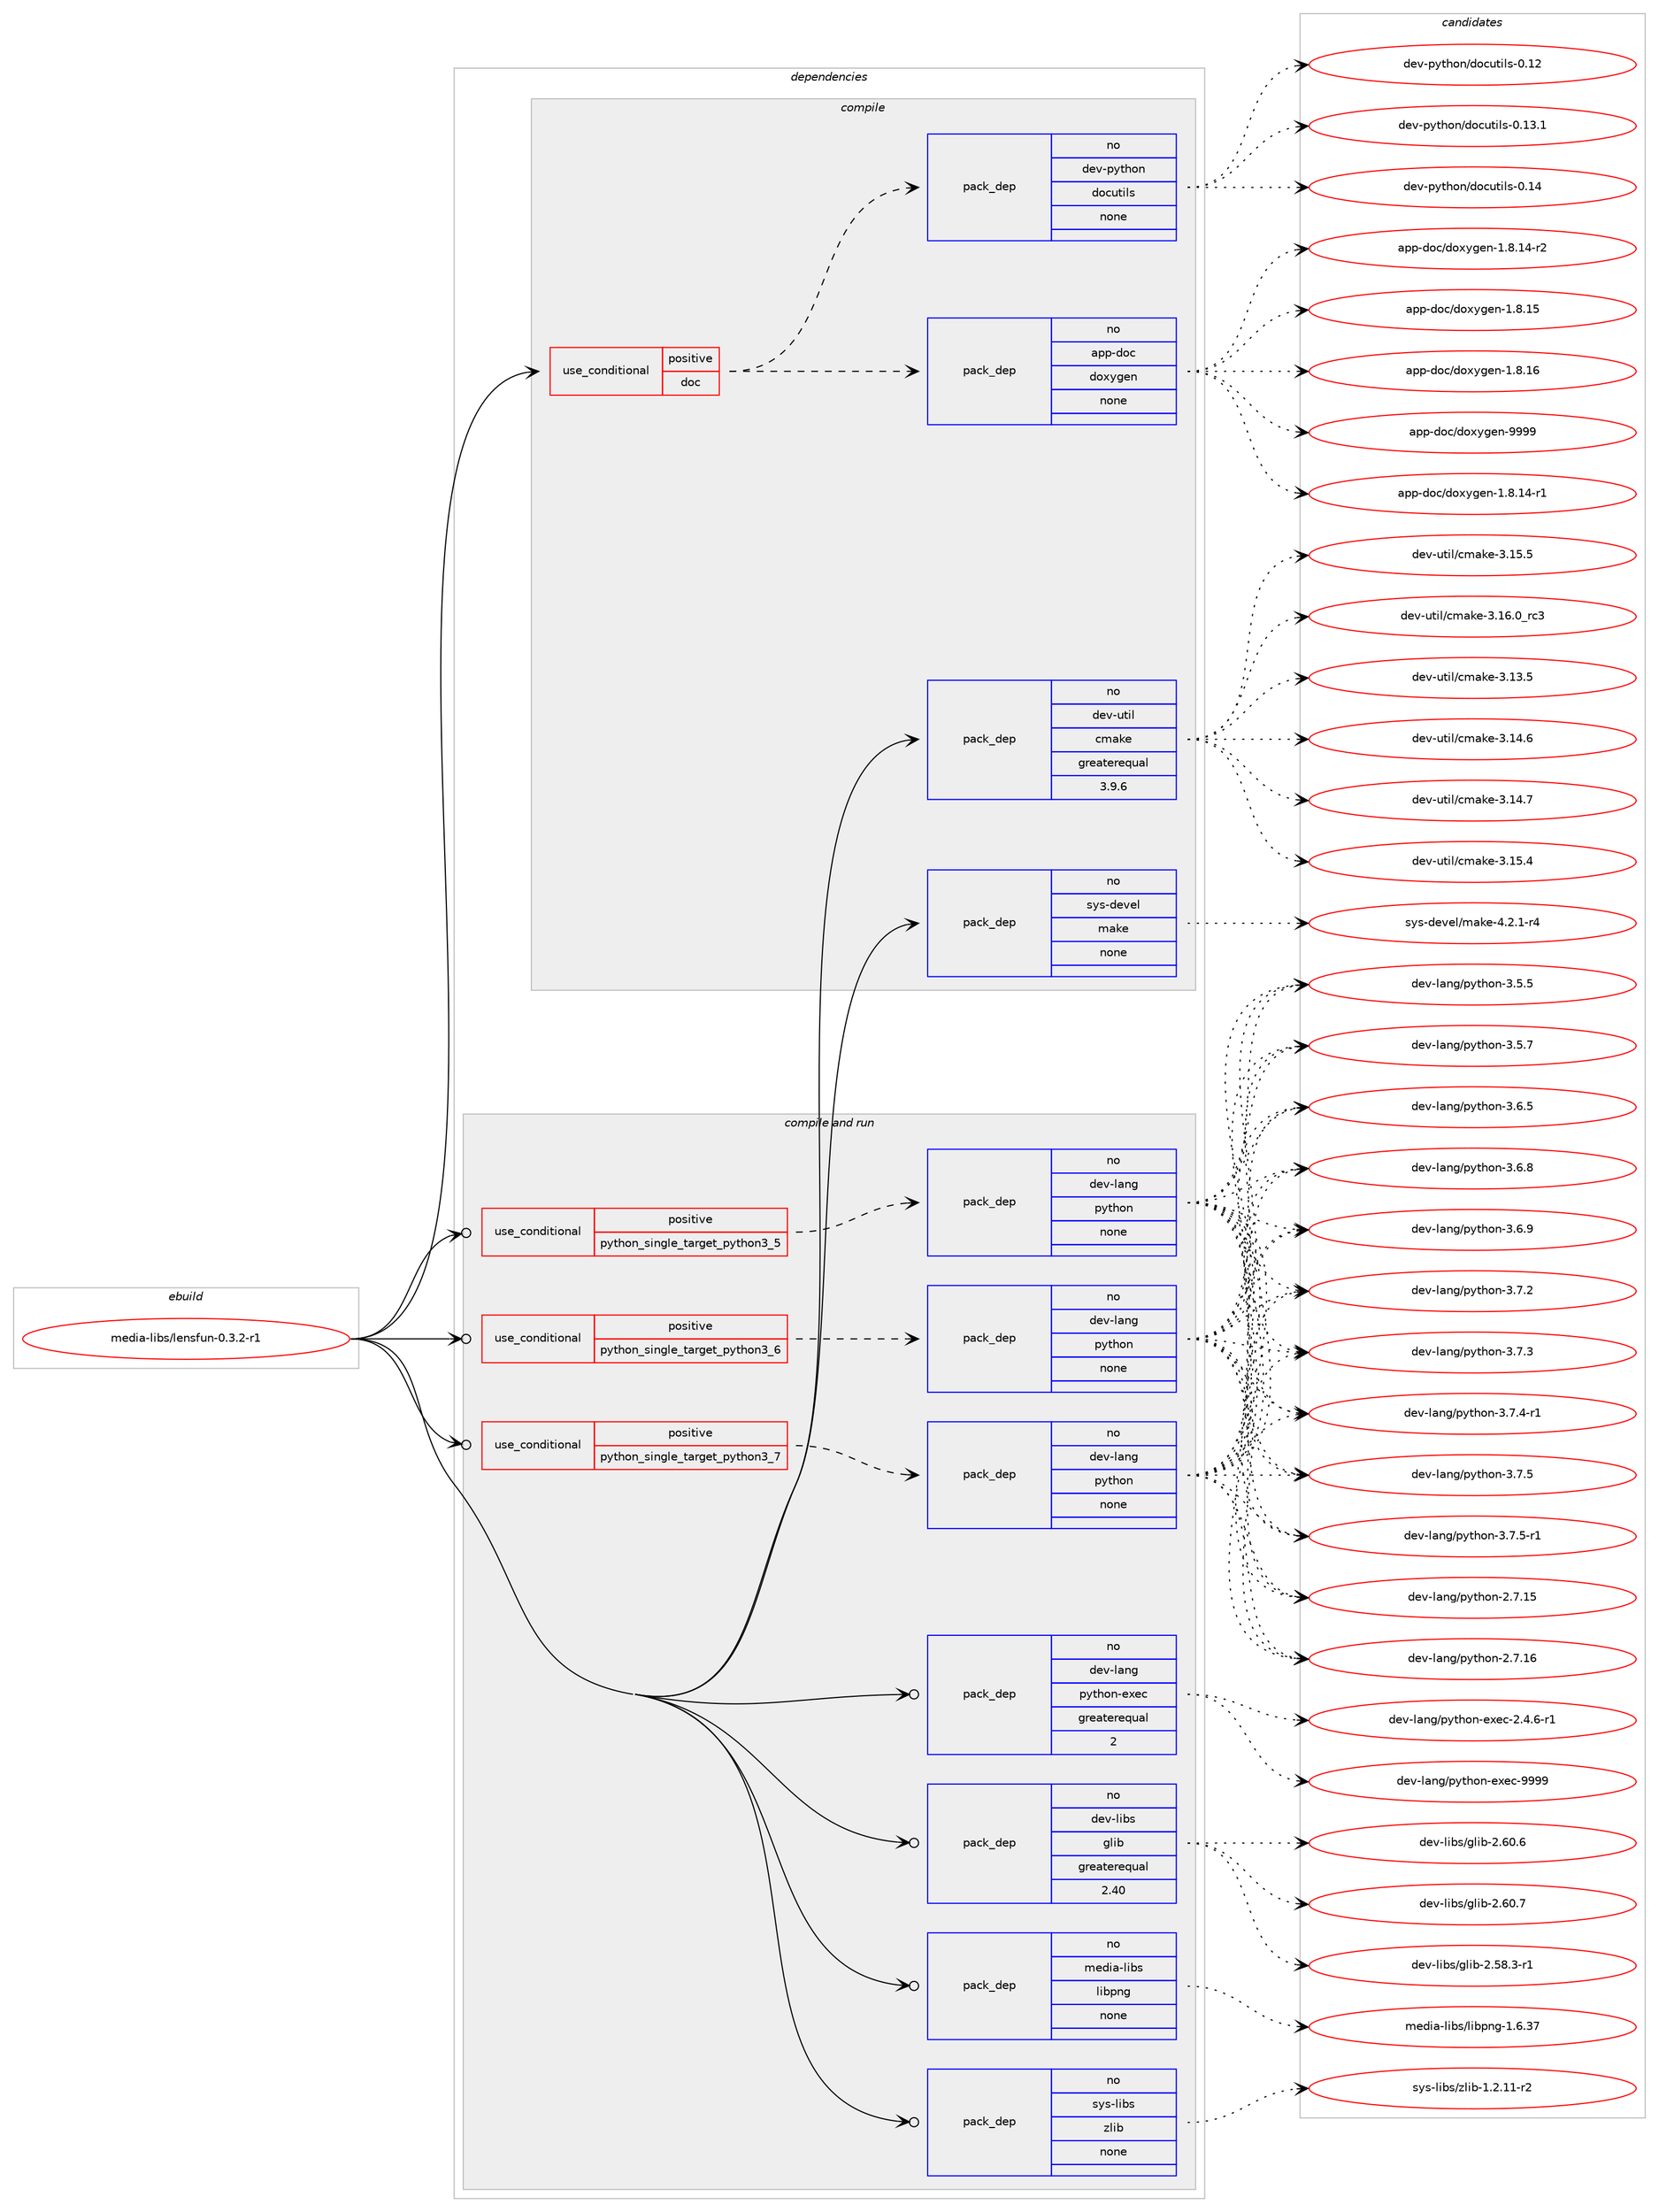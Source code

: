 digraph prolog {

# *************
# Graph options
# *************

newrank=true;
concentrate=true;
compound=true;
graph [rankdir=LR,fontname=Helvetica,fontsize=10,ranksep=1.5];#, ranksep=2.5, nodesep=0.2];
edge  [arrowhead=vee];
node  [fontname=Helvetica,fontsize=10];

# **********
# The ebuild
# **********

subgraph cluster_leftcol {
color=gray;
rank=same;
label=<<i>ebuild</i>>;
id [label="media-libs/lensfun-0.3.2-r1", color=red, width=4, href="../media-libs/lensfun-0.3.2-r1.svg"];
}

# ****************
# The dependencies
# ****************

subgraph cluster_midcol {
color=gray;
label=<<i>dependencies</i>>;
subgraph cluster_compile {
fillcolor="#eeeeee";
style=filled;
label=<<i>compile</i>>;
subgraph cond191325 {
dependency786691 [label=<<TABLE BORDER="0" CELLBORDER="1" CELLSPACING="0" CELLPADDING="4"><TR><TD ROWSPAN="3" CELLPADDING="10">use_conditional</TD></TR><TR><TD>positive</TD></TR><TR><TD>doc</TD></TR></TABLE>>, shape=none, color=red];
subgraph pack581701 {
dependency786692 [label=<<TABLE BORDER="0" CELLBORDER="1" CELLSPACING="0" CELLPADDING="4" WIDTH="220"><TR><TD ROWSPAN="6" CELLPADDING="30">pack_dep</TD></TR><TR><TD WIDTH="110">no</TD></TR><TR><TD>app-doc</TD></TR><TR><TD>doxygen</TD></TR><TR><TD>none</TD></TR><TR><TD></TD></TR></TABLE>>, shape=none, color=blue];
}
dependency786691:e -> dependency786692:w [weight=20,style="dashed",arrowhead="vee"];
subgraph pack581702 {
dependency786693 [label=<<TABLE BORDER="0" CELLBORDER="1" CELLSPACING="0" CELLPADDING="4" WIDTH="220"><TR><TD ROWSPAN="6" CELLPADDING="30">pack_dep</TD></TR><TR><TD WIDTH="110">no</TD></TR><TR><TD>dev-python</TD></TR><TR><TD>docutils</TD></TR><TR><TD>none</TD></TR><TR><TD></TD></TR></TABLE>>, shape=none, color=blue];
}
dependency786691:e -> dependency786693:w [weight=20,style="dashed",arrowhead="vee"];
}
id:e -> dependency786691:w [weight=20,style="solid",arrowhead="vee"];
subgraph pack581703 {
dependency786694 [label=<<TABLE BORDER="0" CELLBORDER="1" CELLSPACING="0" CELLPADDING="4" WIDTH="220"><TR><TD ROWSPAN="6" CELLPADDING="30">pack_dep</TD></TR><TR><TD WIDTH="110">no</TD></TR><TR><TD>dev-util</TD></TR><TR><TD>cmake</TD></TR><TR><TD>greaterequal</TD></TR><TR><TD>3.9.6</TD></TR></TABLE>>, shape=none, color=blue];
}
id:e -> dependency786694:w [weight=20,style="solid",arrowhead="vee"];
subgraph pack581704 {
dependency786695 [label=<<TABLE BORDER="0" CELLBORDER="1" CELLSPACING="0" CELLPADDING="4" WIDTH="220"><TR><TD ROWSPAN="6" CELLPADDING="30">pack_dep</TD></TR><TR><TD WIDTH="110">no</TD></TR><TR><TD>sys-devel</TD></TR><TR><TD>make</TD></TR><TR><TD>none</TD></TR><TR><TD></TD></TR></TABLE>>, shape=none, color=blue];
}
id:e -> dependency786695:w [weight=20,style="solid",arrowhead="vee"];
}
subgraph cluster_compileandrun {
fillcolor="#eeeeee";
style=filled;
label=<<i>compile and run</i>>;
subgraph cond191326 {
dependency786696 [label=<<TABLE BORDER="0" CELLBORDER="1" CELLSPACING="0" CELLPADDING="4"><TR><TD ROWSPAN="3" CELLPADDING="10">use_conditional</TD></TR><TR><TD>positive</TD></TR><TR><TD>python_single_target_python3_5</TD></TR></TABLE>>, shape=none, color=red];
subgraph pack581705 {
dependency786697 [label=<<TABLE BORDER="0" CELLBORDER="1" CELLSPACING="0" CELLPADDING="4" WIDTH="220"><TR><TD ROWSPAN="6" CELLPADDING="30">pack_dep</TD></TR><TR><TD WIDTH="110">no</TD></TR><TR><TD>dev-lang</TD></TR><TR><TD>python</TD></TR><TR><TD>none</TD></TR><TR><TD></TD></TR></TABLE>>, shape=none, color=blue];
}
dependency786696:e -> dependency786697:w [weight=20,style="dashed",arrowhead="vee"];
}
id:e -> dependency786696:w [weight=20,style="solid",arrowhead="odotvee"];
subgraph cond191327 {
dependency786698 [label=<<TABLE BORDER="0" CELLBORDER="1" CELLSPACING="0" CELLPADDING="4"><TR><TD ROWSPAN="3" CELLPADDING="10">use_conditional</TD></TR><TR><TD>positive</TD></TR><TR><TD>python_single_target_python3_6</TD></TR></TABLE>>, shape=none, color=red];
subgraph pack581706 {
dependency786699 [label=<<TABLE BORDER="0" CELLBORDER="1" CELLSPACING="0" CELLPADDING="4" WIDTH="220"><TR><TD ROWSPAN="6" CELLPADDING="30">pack_dep</TD></TR><TR><TD WIDTH="110">no</TD></TR><TR><TD>dev-lang</TD></TR><TR><TD>python</TD></TR><TR><TD>none</TD></TR><TR><TD></TD></TR></TABLE>>, shape=none, color=blue];
}
dependency786698:e -> dependency786699:w [weight=20,style="dashed",arrowhead="vee"];
}
id:e -> dependency786698:w [weight=20,style="solid",arrowhead="odotvee"];
subgraph cond191328 {
dependency786700 [label=<<TABLE BORDER="0" CELLBORDER="1" CELLSPACING="0" CELLPADDING="4"><TR><TD ROWSPAN="3" CELLPADDING="10">use_conditional</TD></TR><TR><TD>positive</TD></TR><TR><TD>python_single_target_python3_7</TD></TR></TABLE>>, shape=none, color=red];
subgraph pack581707 {
dependency786701 [label=<<TABLE BORDER="0" CELLBORDER="1" CELLSPACING="0" CELLPADDING="4" WIDTH="220"><TR><TD ROWSPAN="6" CELLPADDING="30">pack_dep</TD></TR><TR><TD WIDTH="110">no</TD></TR><TR><TD>dev-lang</TD></TR><TR><TD>python</TD></TR><TR><TD>none</TD></TR><TR><TD></TD></TR></TABLE>>, shape=none, color=blue];
}
dependency786700:e -> dependency786701:w [weight=20,style="dashed",arrowhead="vee"];
}
id:e -> dependency786700:w [weight=20,style="solid",arrowhead="odotvee"];
subgraph pack581708 {
dependency786702 [label=<<TABLE BORDER="0" CELLBORDER="1" CELLSPACING="0" CELLPADDING="4" WIDTH="220"><TR><TD ROWSPAN="6" CELLPADDING="30">pack_dep</TD></TR><TR><TD WIDTH="110">no</TD></TR><TR><TD>dev-lang</TD></TR><TR><TD>python-exec</TD></TR><TR><TD>greaterequal</TD></TR><TR><TD>2</TD></TR></TABLE>>, shape=none, color=blue];
}
id:e -> dependency786702:w [weight=20,style="solid",arrowhead="odotvee"];
subgraph pack581709 {
dependency786703 [label=<<TABLE BORDER="0" CELLBORDER="1" CELLSPACING="0" CELLPADDING="4" WIDTH="220"><TR><TD ROWSPAN="6" CELLPADDING="30">pack_dep</TD></TR><TR><TD WIDTH="110">no</TD></TR><TR><TD>dev-libs</TD></TR><TR><TD>glib</TD></TR><TR><TD>greaterequal</TD></TR><TR><TD>2.40</TD></TR></TABLE>>, shape=none, color=blue];
}
id:e -> dependency786703:w [weight=20,style="solid",arrowhead="odotvee"];
subgraph pack581710 {
dependency786704 [label=<<TABLE BORDER="0" CELLBORDER="1" CELLSPACING="0" CELLPADDING="4" WIDTH="220"><TR><TD ROWSPAN="6" CELLPADDING="30">pack_dep</TD></TR><TR><TD WIDTH="110">no</TD></TR><TR><TD>media-libs</TD></TR><TR><TD>libpng</TD></TR><TR><TD>none</TD></TR><TR><TD></TD></TR></TABLE>>, shape=none, color=blue];
}
id:e -> dependency786704:w [weight=20,style="solid",arrowhead="odotvee"];
subgraph pack581711 {
dependency786705 [label=<<TABLE BORDER="0" CELLBORDER="1" CELLSPACING="0" CELLPADDING="4" WIDTH="220"><TR><TD ROWSPAN="6" CELLPADDING="30">pack_dep</TD></TR><TR><TD WIDTH="110">no</TD></TR><TR><TD>sys-libs</TD></TR><TR><TD>zlib</TD></TR><TR><TD>none</TD></TR><TR><TD></TD></TR></TABLE>>, shape=none, color=blue];
}
id:e -> dependency786705:w [weight=20,style="solid",arrowhead="odotvee"];
}
subgraph cluster_run {
fillcolor="#eeeeee";
style=filled;
label=<<i>run</i>>;
}
}

# **************
# The candidates
# **************

subgraph cluster_choices {
rank=same;
color=gray;
label=<<i>candidates</i>>;

subgraph choice581701 {
color=black;
nodesep=1;
choice97112112451001119947100111120121103101110454946564649524511449 [label="app-doc/doxygen-1.8.14-r1", color=red, width=4,href="../app-doc/doxygen-1.8.14-r1.svg"];
choice97112112451001119947100111120121103101110454946564649524511450 [label="app-doc/doxygen-1.8.14-r2", color=red, width=4,href="../app-doc/doxygen-1.8.14-r2.svg"];
choice9711211245100111994710011112012110310111045494656464953 [label="app-doc/doxygen-1.8.15", color=red, width=4,href="../app-doc/doxygen-1.8.15.svg"];
choice9711211245100111994710011112012110310111045494656464954 [label="app-doc/doxygen-1.8.16", color=red, width=4,href="../app-doc/doxygen-1.8.16.svg"];
choice971121124510011199471001111201211031011104557575757 [label="app-doc/doxygen-9999", color=red, width=4,href="../app-doc/doxygen-9999.svg"];
dependency786692:e -> choice97112112451001119947100111120121103101110454946564649524511449:w [style=dotted,weight="100"];
dependency786692:e -> choice97112112451001119947100111120121103101110454946564649524511450:w [style=dotted,weight="100"];
dependency786692:e -> choice9711211245100111994710011112012110310111045494656464953:w [style=dotted,weight="100"];
dependency786692:e -> choice9711211245100111994710011112012110310111045494656464954:w [style=dotted,weight="100"];
dependency786692:e -> choice971121124510011199471001111201211031011104557575757:w [style=dotted,weight="100"];
}
subgraph choice581702 {
color=black;
nodesep=1;
choice1001011184511212111610411111047100111991171161051081154548464950 [label="dev-python/docutils-0.12", color=red, width=4,href="../dev-python/docutils-0.12.svg"];
choice10010111845112121116104111110471001119911711610510811545484649514649 [label="dev-python/docutils-0.13.1", color=red, width=4,href="../dev-python/docutils-0.13.1.svg"];
choice1001011184511212111610411111047100111991171161051081154548464952 [label="dev-python/docutils-0.14", color=red, width=4,href="../dev-python/docutils-0.14.svg"];
dependency786693:e -> choice1001011184511212111610411111047100111991171161051081154548464950:w [style=dotted,weight="100"];
dependency786693:e -> choice10010111845112121116104111110471001119911711610510811545484649514649:w [style=dotted,weight="100"];
dependency786693:e -> choice1001011184511212111610411111047100111991171161051081154548464952:w [style=dotted,weight="100"];
}
subgraph choice581703 {
color=black;
nodesep=1;
choice1001011184511711610510847991099710710145514649514653 [label="dev-util/cmake-3.13.5", color=red, width=4,href="../dev-util/cmake-3.13.5.svg"];
choice1001011184511711610510847991099710710145514649524654 [label="dev-util/cmake-3.14.6", color=red, width=4,href="../dev-util/cmake-3.14.6.svg"];
choice1001011184511711610510847991099710710145514649524655 [label="dev-util/cmake-3.14.7", color=red, width=4,href="../dev-util/cmake-3.14.7.svg"];
choice1001011184511711610510847991099710710145514649534652 [label="dev-util/cmake-3.15.4", color=red, width=4,href="../dev-util/cmake-3.15.4.svg"];
choice1001011184511711610510847991099710710145514649534653 [label="dev-util/cmake-3.15.5", color=red, width=4,href="../dev-util/cmake-3.15.5.svg"];
choice1001011184511711610510847991099710710145514649544648951149951 [label="dev-util/cmake-3.16.0_rc3", color=red, width=4,href="../dev-util/cmake-3.16.0_rc3.svg"];
dependency786694:e -> choice1001011184511711610510847991099710710145514649514653:w [style=dotted,weight="100"];
dependency786694:e -> choice1001011184511711610510847991099710710145514649524654:w [style=dotted,weight="100"];
dependency786694:e -> choice1001011184511711610510847991099710710145514649524655:w [style=dotted,weight="100"];
dependency786694:e -> choice1001011184511711610510847991099710710145514649534652:w [style=dotted,weight="100"];
dependency786694:e -> choice1001011184511711610510847991099710710145514649534653:w [style=dotted,weight="100"];
dependency786694:e -> choice1001011184511711610510847991099710710145514649544648951149951:w [style=dotted,weight="100"];
}
subgraph choice581704 {
color=black;
nodesep=1;
choice1151211154510010111810110847109971071014552465046494511452 [label="sys-devel/make-4.2.1-r4", color=red, width=4,href="../sys-devel/make-4.2.1-r4.svg"];
dependency786695:e -> choice1151211154510010111810110847109971071014552465046494511452:w [style=dotted,weight="100"];
}
subgraph choice581705 {
color=black;
nodesep=1;
choice10010111845108971101034711212111610411111045504655464953 [label="dev-lang/python-2.7.15", color=red, width=4,href="../dev-lang/python-2.7.15.svg"];
choice10010111845108971101034711212111610411111045504655464954 [label="dev-lang/python-2.7.16", color=red, width=4,href="../dev-lang/python-2.7.16.svg"];
choice100101118451089711010347112121116104111110455146534653 [label="dev-lang/python-3.5.5", color=red, width=4,href="../dev-lang/python-3.5.5.svg"];
choice100101118451089711010347112121116104111110455146534655 [label="dev-lang/python-3.5.7", color=red, width=4,href="../dev-lang/python-3.5.7.svg"];
choice100101118451089711010347112121116104111110455146544653 [label="dev-lang/python-3.6.5", color=red, width=4,href="../dev-lang/python-3.6.5.svg"];
choice100101118451089711010347112121116104111110455146544656 [label="dev-lang/python-3.6.8", color=red, width=4,href="../dev-lang/python-3.6.8.svg"];
choice100101118451089711010347112121116104111110455146544657 [label="dev-lang/python-3.6.9", color=red, width=4,href="../dev-lang/python-3.6.9.svg"];
choice100101118451089711010347112121116104111110455146554650 [label="dev-lang/python-3.7.2", color=red, width=4,href="../dev-lang/python-3.7.2.svg"];
choice100101118451089711010347112121116104111110455146554651 [label="dev-lang/python-3.7.3", color=red, width=4,href="../dev-lang/python-3.7.3.svg"];
choice1001011184510897110103471121211161041111104551465546524511449 [label="dev-lang/python-3.7.4-r1", color=red, width=4,href="../dev-lang/python-3.7.4-r1.svg"];
choice100101118451089711010347112121116104111110455146554653 [label="dev-lang/python-3.7.5", color=red, width=4,href="../dev-lang/python-3.7.5.svg"];
choice1001011184510897110103471121211161041111104551465546534511449 [label="dev-lang/python-3.7.5-r1", color=red, width=4,href="../dev-lang/python-3.7.5-r1.svg"];
dependency786697:e -> choice10010111845108971101034711212111610411111045504655464953:w [style=dotted,weight="100"];
dependency786697:e -> choice10010111845108971101034711212111610411111045504655464954:w [style=dotted,weight="100"];
dependency786697:e -> choice100101118451089711010347112121116104111110455146534653:w [style=dotted,weight="100"];
dependency786697:e -> choice100101118451089711010347112121116104111110455146534655:w [style=dotted,weight="100"];
dependency786697:e -> choice100101118451089711010347112121116104111110455146544653:w [style=dotted,weight="100"];
dependency786697:e -> choice100101118451089711010347112121116104111110455146544656:w [style=dotted,weight="100"];
dependency786697:e -> choice100101118451089711010347112121116104111110455146544657:w [style=dotted,weight="100"];
dependency786697:e -> choice100101118451089711010347112121116104111110455146554650:w [style=dotted,weight="100"];
dependency786697:e -> choice100101118451089711010347112121116104111110455146554651:w [style=dotted,weight="100"];
dependency786697:e -> choice1001011184510897110103471121211161041111104551465546524511449:w [style=dotted,weight="100"];
dependency786697:e -> choice100101118451089711010347112121116104111110455146554653:w [style=dotted,weight="100"];
dependency786697:e -> choice1001011184510897110103471121211161041111104551465546534511449:w [style=dotted,weight="100"];
}
subgraph choice581706 {
color=black;
nodesep=1;
choice10010111845108971101034711212111610411111045504655464953 [label="dev-lang/python-2.7.15", color=red, width=4,href="../dev-lang/python-2.7.15.svg"];
choice10010111845108971101034711212111610411111045504655464954 [label="dev-lang/python-2.7.16", color=red, width=4,href="../dev-lang/python-2.7.16.svg"];
choice100101118451089711010347112121116104111110455146534653 [label="dev-lang/python-3.5.5", color=red, width=4,href="../dev-lang/python-3.5.5.svg"];
choice100101118451089711010347112121116104111110455146534655 [label="dev-lang/python-3.5.7", color=red, width=4,href="../dev-lang/python-3.5.7.svg"];
choice100101118451089711010347112121116104111110455146544653 [label="dev-lang/python-3.6.5", color=red, width=4,href="../dev-lang/python-3.6.5.svg"];
choice100101118451089711010347112121116104111110455146544656 [label="dev-lang/python-3.6.8", color=red, width=4,href="../dev-lang/python-3.6.8.svg"];
choice100101118451089711010347112121116104111110455146544657 [label="dev-lang/python-3.6.9", color=red, width=4,href="../dev-lang/python-3.6.9.svg"];
choice100101118451089711010347112121116104111110455146554650 [label="dev-lang/python-3.7.2", color=red, width=4,href="../dev-lang/python-3.7.2.svg"];
choice100101118451089711010347112121116104111110455146554651 [label="dev-lang/python-3.7.3", color=red, width=4,href="../dev-lang/python-3.7.3.svg"];
choice1001011184510897110103471121211161041111104551465546524511449 [label="dev-lang/python-3.7.4-r1", color=red, width=4,href="../dev-lang/python-3.7.4-r1.svg"];
choice100101118451089711010347112121116104111110455146554653 [label="dev-lang/python-3.7.5", color=red, width=4,href="../dev-lang/python-3.7.5.svg"];
choice1001011184510897110103471121211161041111104551465546534511449 [label="dev-lang/python-3.7.5-r1", color=red, width=4,href="../dev-lang/python-3.7.5-r1.svg"];
dependency786699:e -> choice10010111845108971101034711212111610411111045504655464953:w [style=dotted,weight="100"];
dependency786699:e -> choice10010111845108971101034711212111610411111045504655464954:w [style=dotted,weight="100"];
dependency786699:e -> choice100101118451089711010347112121116104111110455146534653:w [style=dotted,weight="100"];
dependency786699:e -> choice100101118451089711010347112121116104111110455146534655:w [style=dotted,weight="100"];
dependency786699:e -> choice100101118451089711010347112121116104111110455146544653:w [style=dotted,weight="100"];
dependency786699:e -> choice100101118451089711010347112121116104111110455146544656:w [style=dotted,weight="100"];
dependency786699:e -> choice100101118451089711010347112121116104111110455146544657:w [style=dotted,weight="100"];
dependency786699:e -> choice100101118451089711010347112121116104111110455146554650:w [style=dotted,weight="100"];
dependency786699:e -> choice100101118451089711010347112121116104111110455146554651:w [style=dotted,weight="100"];
dependency786699:e -> choice1001011184510897110103471121211161041111104551465546524511449:w [style=dotted,weight="100"];
dependency786699:e -> choice100101118451089711010347112121116104111110455146554653:w [style=dotted,weight="100"];
dependency786699:e -> choice1001011184510897110103471121211161041111104551465546534511449:w [style=dotted,weight="100"];
}
subgraph choice581707 {
color=black;
nodesep=1;
choice10010111845108971101034711212111610411111045504655464953 [label="dev-lang/python-2.7.15", color=red, width=4,href="../dev-lang/python-2.7.15.svg"];
choice10010111845108971101034711212111610411111045504655464954 [label="dev-lang/python-2.7.16", color=red, width=4,href="../dev-lang/python-2.7.16.svg"];
choice100101118451089711010347112121116104111110455146534653 [label="dev-lang/python-3.5.5", color=red, width=4,href="../dev-lang/python-3.5.5.svg"];
choice100101118451089711010347112121116104111110455146534655 [label="dev-lang/python-3.5.7", color=red, width=4,href="../dev-lang/python-3.5.7.svg"];
choice100101118451089711010347112121116104111110455146544653 [label="dev-lang/python-3.6.5", color=red, width=4,href="../dev-lang/python-3.6.5.svg"];
choice100101118451089711010347112121116104111110455146544656 [label="dev-lang/python-3.6.8", color=red, width=4,href="../dev-lang/python-3.6.8.svg"];
choice100101118451089711010347112121116104111110455146544657 [label="dev-lang/python-3.6.9", color=red, width=4,href="../dev-lang/python-3.6.9.svg"];
choice100101118451089711010347112121116104111110455146554650 [label="dev-lang/python-3.7.2", color=red, width=4,href="../dev-lang/python-3.7.2.svg"];
choice100101118451089711010347112121116104111110455146554651 [label="dev-lang/python-3.7.3", color=red, width=4,href="../dev-lang/python-3.7.3.svg"];
choice1001011184510897110103471121211161041111104551465546524511449 [label="dev-lang/python-3.7.4-r1", color=red, width=4,href="../dev-lang/python-3.7.4-r1.svg"];
choice100101118451089711010347112121116104111110455146554653 [label="dev-lang/python-3.7.5", color=red, width=4,href="../dev-lang/python-3.7.5.svg"];
choice1001011184510897110103471121211161041111104551465546534511449 [label="dev-lang/python-3.7.5-r1", color=red, width=4,href="../dev-lang/python-3.7.5-r1.svg"];
dependency786701:e -> choice10010111845108971101034711212111610411111045504655464953:w [style=dotted,weight="100"];
dependency786701:e -> choice10010111845108971101034711212111610411111045504655464954:w [style=dotted,weight="100"];
dependency786701:e -> choice100101118451089711010347112121116104111110455146534653:w [style=dotted,weight="100"];
dependency786701:e -> choice100101118451089711010347112121116104111110455146534655:w [style=dotted,weight="100"];
dependency786701:e -> choice100101118451089711010347112121116104111110455146544653:w [style=dotted,weight="100"];
dependency786701:e -> choice100101118451089711010347112121116104111110455146544656:w [style=dotted,weight="100"];
dependency786701:e -> choice100101118451089711010347112121116104111110455146544657:w [style=dotted,weight="100"];
dependency786701:e -> choice100101118451089711010347112121116104111110455146554650:w [style=dotted,weight="100"];
dependency786701:e -> choice100101118451089711010347112121116104111110455146554651:w [style=dotted,weight="100"];
dependency786701:e -> choice1001011184510897110103471121211161041111104551465546524511449:w [style=dotted,weight="100"];
dependency786701:e -> choice100101118451089711010347112121116104111110455146554653:w [style=dotted,weight="100"];
dependency786701:e -> choice1001011184510897110103471121211161041111104551465546534511449:w [style=dotted,weight="100"];
}
subgraph choice581708 {
color=black;
nodesep=1;
choice10010111845108971101034711212111610411111045101120101994550465246544511449 [label="dev-lang/python-exec-2.4.6-r1", color=red, width=4,href="../dev-lang/python-exec-2.4.6-r1.svg"];
choice10010111845108971101034711212111610411111045101120101994557575757 [label="dev-lang/python-exec-9999", color=red, width=4,href="../dev-lang/python-exec-9999.svg"];
dependency786702:e -> choice10010111845108971101034711212111610411111045101120101994550465246544511449:w [style=dotted,weight="100"];
dependency786702:e -> choice10010111845108971101034711212111610411111045101120101994557575757:w [style=dotted,weight="100"];
}
subgraph choice581709 {
color=black;
nodesep=1;
choice10010111845108105981154710310810598455046535646514511449 [label="dev-libs/glib-2.58.3-r1", color=red, width=4,href="../dev-libs/glib-2.58.3-r1.svg"];
choice1001011184510810598115471031081059845504654484654 [label="dev-libs/glib-2.60.6", color=red, width=4,href="../dev-libs/glib-2.60.6.svg"];
choice1001011184510810598115471031081059845504654484655 [label="dev-libs/glib-2.60.7", color=red, width=4,href="../dev-libs/glib-2.60.7.svg"];
dependency786703:e -> choice10010111845108105981154710310810598455046535646514511449:w [style=dotted,weight="100"];
dependency786703:e -> choice1001011184510810598115471031081059845504654484654:w [style=dotted,weight="100"];
dependency786703:e -> choice1001011184510810598115471031081059845504654484655:w [style=dotted,weight="100"];
}
subgraph choice581710 {
color=black;
nodesep=1;
choice109101100105974510810598115471081059811211010345494654465155 [label="media-libs/libpng-1.6.37", color=red, width=4,href="../media-libs/libpng-1.6.37.svg"];
dependency786704:e -> choice109101100105974510810598115471081059811211010345494654465155:w [style=dotted,weight="100"];
}
subgraph choice581711 {
color=black;
nodesep=1;
choice11512111545108105981154712210810598454946504649494511450 [label="sys-libs/zlib-1.2.11-r2", color=red, width=4,href="../sys-libs/zlib-1.2.11-r2.svg"];
dependency786705:e -> choice11512111545108105981154712210810598454946504649494511450:w [style=dotted,weight="100"];
}
}

}
